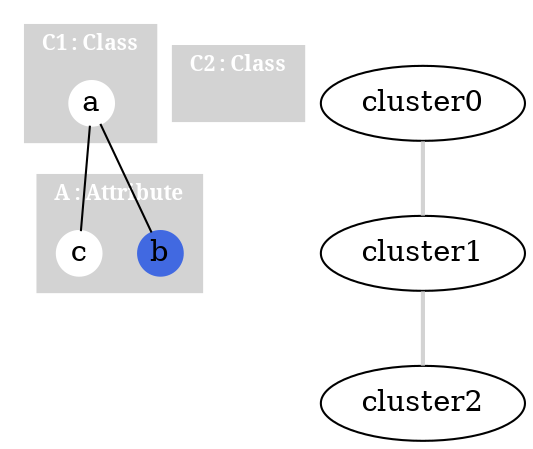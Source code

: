 graph G {
	
	compound=true;
	
	subgraph cluster0 {
		node [style=filled, shape=circle, color=white, height=0.02, width=0.01, margin=0.0];

		style=filled;
		color=lightgrey;
		fontcolor=white;
		fontname=bold;
		fontsize=10;

		label="C1 : Class";

		a;
	}
	
	subgraph cluster1 {
		node [style=filled, shape=circle, color=white, height=0.02, width=0.01, margin=0.0];

		style=filled;
		color=lightgrey;
		fontcolor=white;
		fontname=bold;
		fontsize=10;

		label="A : Attribute";

		b [color=royalblue];
		c;
	}
	
	subgraph cluster2 {
		node [style=filled, shape=circle, color=white, height=0.02, width=0.01, margin=0.0];

		style=filled;
		color=lightgrey;
		fontcolor=white;
		fontname=bold;
		fontsize=10;

		label="C2 : Class";

		c0 [style=invis, label="", height=0.02, width=0.01];
	}
	
	cluster0 -- cluster1  [penwidth=2, color=lightgrey];
	cluster1 -- cluster2  [penwidth=2, color=lightgrey];
	a -- b;
	a -- c;
}